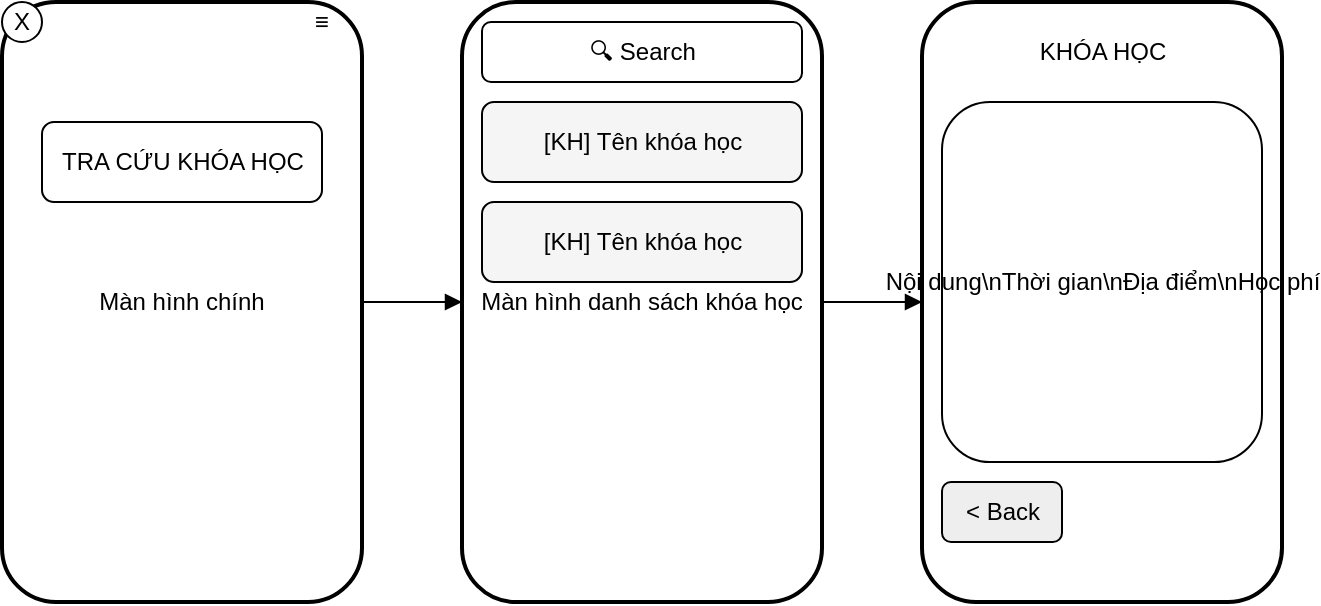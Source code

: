 <mxfile version="26.0.16">
  <diagram name="Course Lookup UI" id="ytbbwsA9wh_XHWWBFt3G">
    <mxGraphModel dx="1050" dy="633" grid="0" gridSize="10" guides="1" tooltips="1" connect="1" arrows="1" fold="1" page="0" pageScale="1" pageWidth="850" pageHeight="1100" math="0" shadow="0">
      <root>
        <mxCell id="0" />
        <mxCell id="1" parent="0" />
        <mxCell id="QxJthNw4BgPlnqiwbD2V-1" value="Màn hình chính" style="shape=rectangle;whiteSpace=wrap;html=1;rounded=1;strokeWidth=2;" vertex="1" parent="1">
          <mxGeometry x="20" y="100" width="180" height="300" as="geometry" />
        </mxCell>
        <mxCell id="QxJthNw4BgPlnqiwbD2V-2" value="X" style="shape=ellipse;whiteSpace=wrap;html=1;" vertex="1" parent="QxJthNw4BgPlnqiwbD2V-1">
          <mxGeometry width="20" height="20" as="geometry" />
        </mxCell>
        <mxCell id="QxJthNw4BgPlnqiwbD2V-3" value="≡" style="text;align=center;verticalAlign=middle;whiteSpace=wrap;html=1;" vertex="1" parent="QxJthNw4BgPlnqiwbD2V-1">
          <mxGeometry x="150" width="20" height="20" as="geometry" />
        </mxCell>
        <mxCell id="QxJthNw4BgPlnqiwbD2V-4" value="TRA CỨU KHÓA HỌC" style="rounded=1;strokeWidth=1;fillColor=#ffffff;html=1;" vertex="1" parent="QxJthNw4BgPlnqiwbD2V-1">
          <mxGeometry x="20" y="60" width="140" height="40" as="geometry" />
        </mxCell>
        <mxCell id="QxJthNw4BgPlnqiwbD2V-5" value="Màn hình danh sách khóa học" style="shape=rectangle;whiteSpace=wrap;html=1;rounded=1;strokeWidth=2;" vertex="1" parent="1">
          <mxGeometry x="250" y="100" width="180" height="300" as="geometry" />
        </mxCell>
        <mxCell id="QxJthNw4BgPlnqiwbD2V-6" value="🔍 Search" style="rounded=1;strokeWidth=1;fillColor=#ffffff;html=1;" vertex="1" parent="QxJthNw4BgPlnqiwbD2V-5">
          <mxGeometry x="10" y="10" width="160" height="30" as="geometry" />
        </mxCell>
        <mxCell id="QxJthNw4BgPlnqiwbD2V-7" value="[KH] Tên khóa học" style="rounded=1;strokeWidth=1;fillColor=#f5f5f5;html=1;" vertex="1" parent="QxJthNw4BgPlnqiwbD2V-5">
          <mxGeometry x="10" y="50" width="160" height="40" as="geometry" />
        </mxCell>
        <mxCell id="QxJthNw4BgPlnqiwbD2V-8" value="[KH] Tên khóa học" style="rounded=1;strokeWidth=1;fillColor=#f5f5f5;html=1;" vertex="1" parent="QxJthNw4BgPlnqiwbD2V-5">
          <mxGeometry x="10" y="100" width="160" height="40" as="geometry" />
        </mxCell>
        <mxCell id="QxJthNw4BgPlnqiwbD2V-9" value="Màn hình chi tiết khóa học" style="shape=rectangle;whiteSpace=wrap;html=1;rounded=1;strokeWidth=2;" vertex="1" parent="1">
          <mxGeometry x="480" y="100" width="180" height="300" as="geometry" />
        </mxCell>
        <mxCell id="QxJthNw4BgPlnqiwbD2V-10" value="KHÓA HỌC" style="text;align=center;verticalAlign=middle;html=1;" vertex="1" parent="QxJthNw4BgPlnqiwbD2V-9">
          <mxGeometry x="10" y="10" width="160" height="30" as="geometry" />
        </mxCell>
        <mxCell id="QxJthNw4BgPlnqiwbD2V-11" value="Nội dung\nThời gian\nĐịa điểm\nHọc phí" style="rounded=1;strokeWidth=1;fillColor=#ffffff;html=1;" vertex="1" parent="QxJthNw4BgPlnqiwbD2V-9">
          <mxGeometry x="10" y="50" width="160" height="180" as="geometry" />
        </mxCell>
        <mxCell id="QxJthNw4BgPlnqiwbD2V-12" value="&lt; Back" style="rounded=1;strokeWidth=1;fillColor=#eeeeee;html=1;" vertex="1" parent="QxJthNw4BgPlnqiwbD2V-9">
          <mxGeometry x="10" y="240" width="60" height="30" as="geometry" />
        </mxCell>
        <mxCell id="QxJthNw4BgPlnqiwbD2V-13" style="endArrow=block;html=1;" edge="1" parent="1" source="QxJthNw4BgPlnqiwbD2V-1" target="QxJthNw4BgPlnqiwbD2V-5">
          <mxGeometry relative="1" as="geometry" />
        </mxCell>
        <mxCell id="QxJthNw4BgPlnqiwbD2V-14" style="endArrow=block;html=1;" edge="1" parent="1" source="QxJthNw4BgPlnqiwbD2V-5" target="QxJthNw4BgPlnqiwbD2V-9">
          <mxGeometry relative="1" as="geometry" />
        </mxCell>
      </root>
    </mxGraphModel>
  </diagram>
</mxfile>
